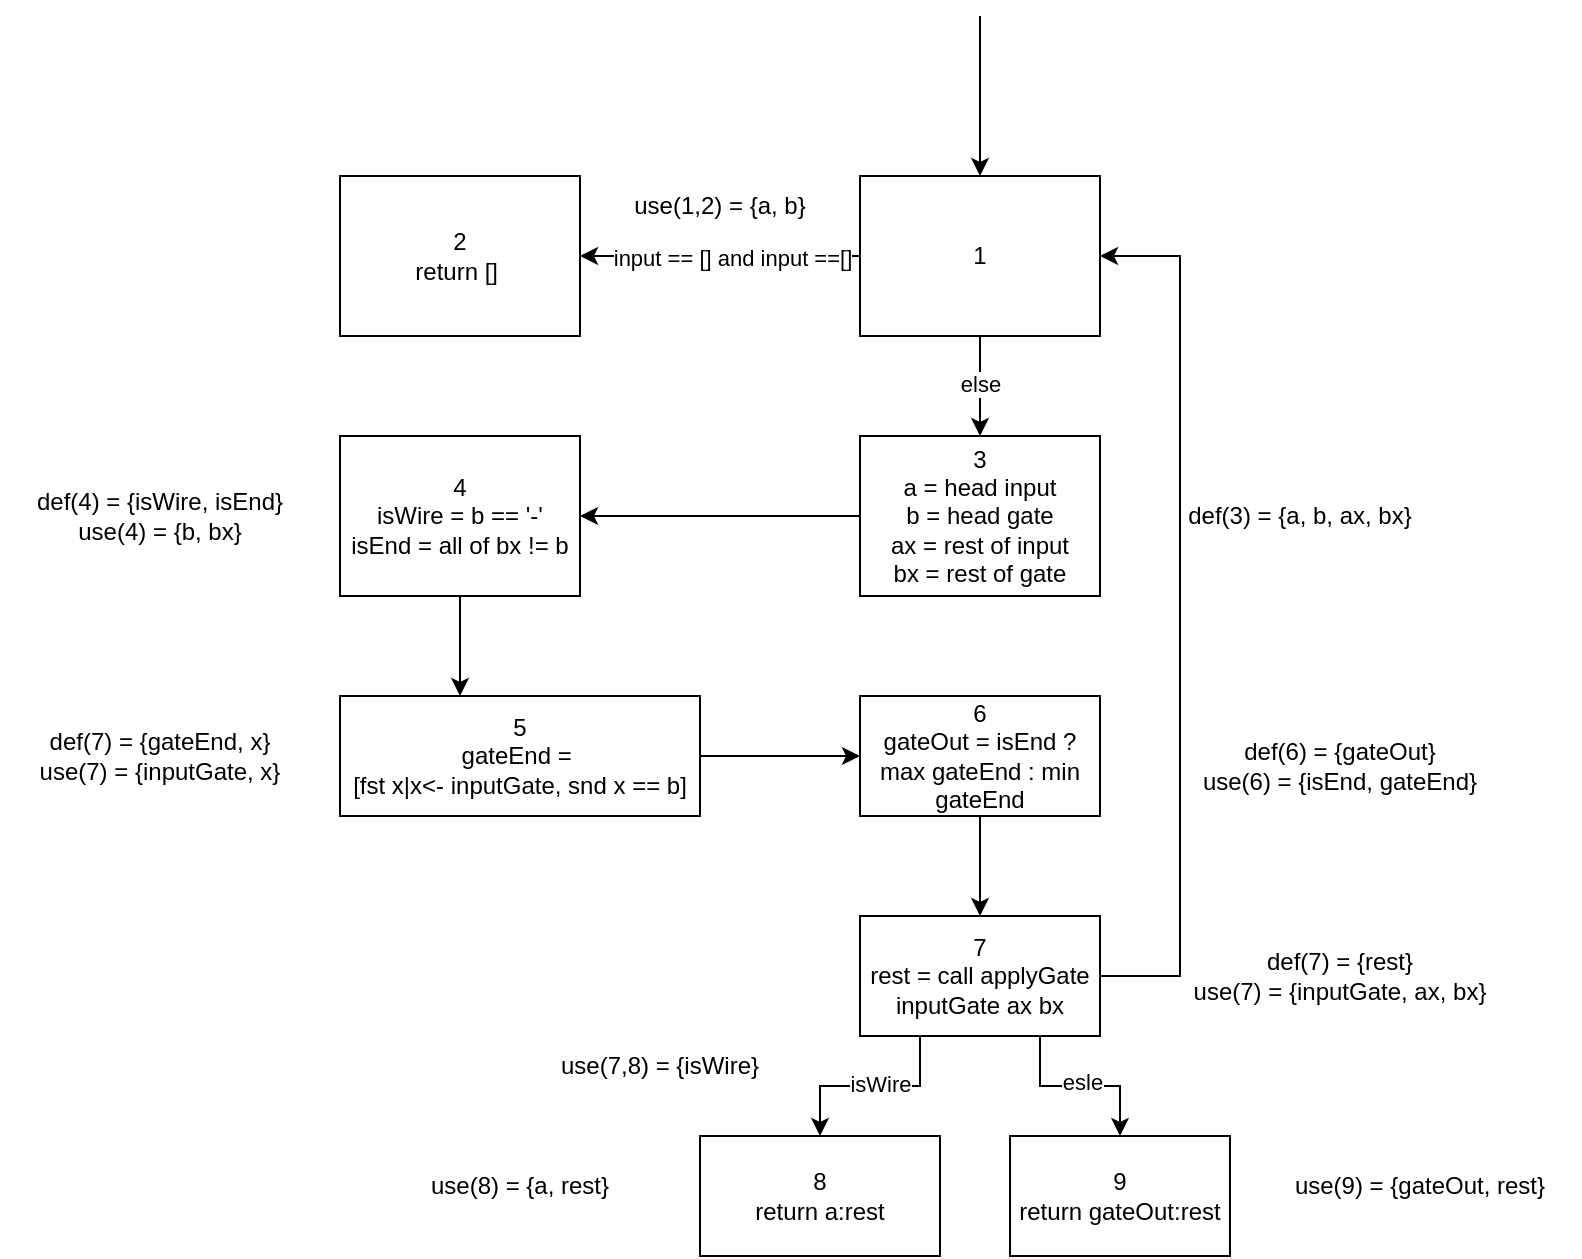 <mxfile version="20.3.0" type="device"><diagram id="KPo9gXc9-1qn5gIxgw6K" name="Page-1"><mxGraphModel dx="1095" dy="629" grid="1" gridSize="10" guides="1" tooltips="1" connect="1" arrows="1" fold="1" page="1" pageScale="1" pageWidth="850" pageHeight="1100" math="0" shadow="0"><root><mxCell id="0"/><mxCell id="1" parent="0"/><mxCell id="oth8Eq2PDNBpcBcFldN1-5" style="edgeStyle=orthogonalEdgeStyle;rounded=0;orthogonalLoop=1;jettySize=auto;html=1;exitX=0;exitY=0.5;exitDx=0;exitDy=0;entryX=1;entryY=0.5;entryDx=0;entryDy=0;" edge="1" parent="1" source="oth8Eq2PDNBpcBcFldN1-2" target="oth8Eq2PDNBpcBcFldN1-4"><mxGeometry relative="1" as="geometry"/></mxCell><mxCell id="oth8Eq2PDNBpcBcFldN1-2" value="3&lt;br&gt;a = head input&lt;br&gt;b = head gate&lt;br&gt;ax = rest of input&lt;br&gt;bx = rest of gate" style="rounded=0;whiteSpace=wrap;html=1;" vertex="1" parent="1"><mxGeometry x="470" y="220" width="120" height="80" as="geometry"/></mxCell><mxCell id="oth8Eq2PDNBpcBcFldN1-3" value="" style="endArrow=classic;html=1;rounded=0;startArrow=none;" edge="1" parent="1" source="oth8Eq2PDNBpcBcFldN1-30" target="oth8Eq2PDNBpcBcFldN1-2"><mxGeometry width="50" height="50" relative="1" as="geometry"><mxPoint x="530" y="120" as="sourcePoint"/><mxPoint x="570" y="360" as="targetPoint"/></mxGeometry></mxCell><mxCell id="oth8Eq2PDNBpcBcFldN1-37" value="else" style="edgeLabel;html=1;align=center;verticalAlign=middle;resizable=0;points=[];" vertex="1" connectable="0" parent="oth8Eq2PDNBpcBcFldN1-3"><mxGeometry x="-0.472" y="-1" relative="1" as="geometry"><mxPoint x="1" y="11" as="offset"/></mxGeometry></mxCell><mxCell id="oth8Eq2PDNBpcBcFldN1-7" style="edgeStyle=orthogonalEdgeStyle;rounded=0;orthogonalLoop=1;jettySize=auto;html=1;exitX=0.5;exitY=1;exitDx=0;exitDy=0;entryX=0.5;entryY=0;entryDx=0;entryDy=0;" edge="1" parent="1" source="oth8Eq2PDNBpcBcFldN1-4"><mxGeometry relative="1" as="geometry"><mxPoint x="270.0" y="350" as="targetPoint"/></mxGeometry></mxCell><mxCell id="oth8Eq2PDNBpcBcFldN1-4" value="4&lt;br&gt;isWire = b == '-'&lt;br&gt;isEnd = all of bx != b" style="rounded=0;whiteSpace=wrap;html=1;" vertex="1" parent="1"><mxGeometry x="210" y="220" width="120" height="80" as="geometry"/></mxCell><mxCell id="oth8Eq2PDNBpcBcFldN1-16" style="edgeStyle=orthogonalEdgeStyle;rounded=0;orthogonalLoop=1;jettySize=auto;html=1;exitX=1;exitY=0.5;exitDx=0;exitDy=0;entryX=0;entryY=0.5;entryDx=0;entryDy=0;" edge="1" parent="1" source="oth8Eq2PDNBpcBcFldN1-13" target="oth8Eq2PDNBpcBcFldN1-15"><mxGeometry relative="1" as="geometry"/></mxCell><mxCell id="oth8Eq2PDNBpcBcFldN1-13" value="5&lt;br&gt;gateEnd =&amp;nbsp;&lt;br&gt;[fst x|x&amp;lt;- inputGate, snd x == b]" style="rounded=0;whiteSpace=wrap;html=1;" vertex="1" parent="1"><mxGeometry x="210" y="350" width="180" height="60" as="geometry"/></mxCell><mxCell id="oth8Eq2PDNBpcBcFldN1-18" style="edgeStyle=orthogonalEdgeStyle;rounded=0;orthogonalLoop=1;jettySize=auto;html=1;exitX=0.5;exitY=1;exitDx=0;exitDy=0;entryX=0.5;entryY=0;entryDx=0;entryDy=0;" edge="1" parent="1" source="oth8Eq2PDNBpcBcFldN1-15" target="oth8Eq2PDNBpcBcFldN1-17"><mxGeometry relative="1" as="geometry"><Array as="points"><mxPoint x="530" y="460"/></Array></mxGeometry></mxCell><mxCell id="oth8Eq2PDNBpcBcFldN1-15" value="6&lt;br&gt;gateOut = isEnd ? max gateEnd : min gateEnd" style="rounded=0;whiteSpace=wrap;html=1;" vertex="1" parent="1"><mxGeometry x="470" y="350" width="120" height="60" as="geometry"/></mxCell><mxCell id="oth8Eq2PDNBpcBcFldN1-19" style="edgeStyle=elbowEdgeStyle;rounded=0;orthogonalLoop=1;jettySize=auto;html=1;exitX=1;exitY=0.5;exitDx=0;exitDy=0;entryX=1;entryY=0.5;entryDx=0;entryDy=0;dashPattern=1;elbow=vertical;" edge="1" parent="1" source="oth8Eq2PDNBpcBcFldN1-17" target="oth8Eq2PDNBpcBcFldN1-30"><mxGeometry relative="1" as="geometry"><mxPoint x="670" y="260" as="targetPoint"/><Array as="points"><mxPoint x="630" y="210"/><mxPoint x="670" y="330"/></Array></mxGeometry></mxCell><mxCell id="oth8Eq2PDNBpcBcFldN1-24" style="edgeStyle=elbowEdgeStyle;rounded=0;orthogonalLoop=1;jettySize=auto;elbow=vertical;html=1;exitX=0.25;exitY=1;exitDx=0;exitDy=0;entryX=0.5;entryY=0;entryDx=0;entryDy=0;" edge="1" parent="1" source="oth8Eq2PDNBpcBcFldN1-17" target="oth8Eq2PDNBpcBcFldN1-23"><mxGeometry relative="1" as="geometry"/></mxCell><mxCell id="oth8Eq2PDNBpcBcFldN1-25" value="isWire" style="edgeLabel;html=1;align=center;verticalAlign=middle;resizable=0;points=[];" vertex="1" connectable="0" parent="oth8Eq2PDNBpcBcFldN1-24"><mxGeometry x="-0.241" y="-1" relative="1" as="geometry"><mxPoint x="-7" as="offset"/></mxGeometry></mxCell><mxCell id="oth8Eq2PDNBpcBcFldN1-27" style="edgeStyle=elbowEdgeStyle;rounded=0;orthogonalLoop=1;jettySize=auto;elbow=vertical;html=1;exitX=0.75;exitY=1;exitDx=0;exitDy=0;entryX=0.5;entryY=0;entryDx=0;entryDy=0;" edge="1" parent="1" source="oth8Eq2PDNBpcBcFldN1-17" target="oth8Eq2PDNBpcBcFldN1-26"><mxGeometry relative="1" as="geometry"/></mxCell><mxCell id="oth8Eq2PDNBpcBcFldN1-29" value="esle" style="edgeLabel;html=1;align=center;verticalAlign=middle;resizable=0;points=[];" vertex="1" connectable="0" parent="oth8Eq2PDNBpcBcFldN1-27"><mxGeometry x="0.268" y="-3" relative="1" as="geometry"><mxPoint x="-11" y="-5" as="offset"/></mxGeometry></mxCell><mxCell id="oth8Eq2PDNBpcBcFldN1-17" value="7&lt;br&gt;rest = call applyGate inputGate ax bx" style="rounded=0;whiteSpace=wrap;html=1;" vertex="1" parent="1"><mxGeometry x="470" y="460" width="120" height="60" as="geometry"/></mxCell><mxCell id="oth8Eq2PDNBpcBcFldN1-23" value="8&lt;br&gt;return a:rest" style="rounded=0;whiteSpace=wrap;html=1;" vertex="1" parent="1"><mxGeometry x="390" y="570" width="120" height="60" as="geometry"/></mxCell><mxCell id="oth8Eq2PDNBpcBcFldN1-26" value="9&lt;br&gt;return gateOut:rest" style="rounded=0;whiteSpace=wrap;html=1;" vertex="1" parent="1"><mxGeometry x="545" y="570" width="110" height="60" as="geometry"/></mxCell><mxCell id="oth8Eq2PDNBpcBcFldN1-34" style="edgeStyle=elbowEdgeStyle;rounded=0;orthogonalLoop=1;jettySize=auto;elbow=vertical;html=1;exitX=0;exitY=0.5;exitDx=0;exitDy=0;entryX=1;entryY=0.5;entryDx=0;entryDy=0;" edge="1" parent="1" source="oth8Eq2PDNBpcBcFldN1-30" target="oth8Eq2PDNBpcBcFldN1-33"><mxGeometry relative="1" as="geometry"><Array as="points"><mxPoint x="360" y="130"/></Array></mxGeometry></mxCell><mxCell id="oth8Eq2PDNBpcBcFldN1-36" value="input == [] and input&amp;nbsp;==[]" style="edgeLabel;html=1;align=center;verticalAlign=middle;resizable=0;points=[];" vertex="1" connectable="0" parent="oth8Eq2PDNBpcBcFldN1-34"><mxGeometry x="0.171" y="1" relative="1" as="geometry"><mxPoint x="18" as="offset"/></mxGeometry></mxCell><mxCell id="oth8Eq2PDNBpcBcFldN1-30" value="1" style="rounded=0;whiteSpace=wrap;html=1;" vertex="1" parent="1"><mxGeometry x="470" y="90" width="120" height="80" as="geometry"/></mxCell><mxCell id="oth8Eq2PDNBpcBcFldN1-32" value="" style="endArrow=classic;html=1;rounded=0;elbow=vertical;entryX=0.5;entryY=0;entryDx=0;entryDy=0;" edge="1" parent="1" target="oth8Eq2PDNBpcBcFldN1-30"><mxGeometry width="50" height="50" relative="1" as="geometry"><mxPoint x="530" y="10" as="sourcePoint"/><mxPoint x="550" y="-20" as="targetPoint"/></mxGeometry></mxCell><mxCell id="oth8Eq2PDNBpcBcFldN1-33" value="2&lt;br&gt;return []&amp;nbsp;" style="rounded=0;whiteSpace=wrap;html=1;" vertex="1" parent="1"><mxGeometry x="210" y="90" width="120" height="80" as="geometry"/></mxCell><mxCell id="oth8Eq2PDNBpcBcFldN1-38" style="edgeStyle=elbowEdgeStyle;rounded=0;orthogonalLoop=1;jettySize=auto;elbow=vertical;html=1;exitX=1;exitY=0.75;exitDx=0;exitDy=0;" edge="1" parent="1" source="oth8Eq2PDNBpcBcFldN1-33" target="oth8Eq2PDNBpcBcFldN1-33"><mxGeometry relative="1" as="geometry"/></mxCell><mxCell id="oth8Eq2PDNBpcBcFldN1-40" value="use(1,2) = {a, b}" style="text;html=1;strokeColor=none;fillColor=none;align=center;verticalAlign=middle;whiteSpace=wrap;rounded=0;" vertex="1" parent="1"><mxGeometry x="350" y="90" width="100" height="30" as="geometry"/></mxCell><mxCell id="oth8Eq2PDNBpcBcFldN1-41" value="def(3) = {a, b, ax, bx}" style="text;html=1;strokeColor=none;fillColor=none;align=center;verticalAlign=middle;whiteSpace=wrap;rounded=0;" vertex="1" parent="1"><mxGeometry x="630" y="245" width="120" height="30" as="geometry"/></mxCell><mxCell id="oth8Eq2PDNBpcBcFldN1-42" value="def(6) = {gateOut}&lt;br&gt;use(6) = {isEnd, gateEnd}" style="text;html=1;strokeColor=none;fillColor=none;align=center;verticalAlign=middle;whiteSpace=wrap;rounded=0;" vertex="1" parent="1"><mxGeometry x="630" y="370" width="160" height="30" as="geometry"/></mxCell><mxCell id="oth8Eq2PDNBpcBcFldN1-43" value="def(7) = {rest}&lt;br&gt;use(7) = {inputGate, ax, bx}" style="text;html=1;strokeColor=none;fillColor=none;align=center;verticalAlign=middle;whiteSpace=wrap;rounded=0;" vertex="1" parent="1"><mxGeometry x="630" y="475" width="160" height="30" as="geometry"/></mxCell><mxCell id="oth8Eq2PDNBpcBcFldN1-44" value="use(9) = {gateOut, rest}" style="text;html=1;strokeColor=none;fillColor=none;align=center;verticalAlign=middle;whiteSpace=wrap;rounded=0;" vertex="1" parent="1"><mxGeometry x="670" y="580" width="160" height="30" as="geometry"/></mxCell><mxCell id="oth8Eq2PDNBpcBcFldN1-45" value="use(8) = {a, rest}" style="text;html=1;strokeColor=none;fillColor=none;align=center;verticalAlign=middle;whiteSpace=wrap;rounded=0;" vertex="1" parent="1"><mxGeometry x="220" y="580" width="160" height="30" as="geometry"/></mxCell><mxCell id="oth8Eq2PDNBpcBcFldN1-46" value="use(7,8) = {isWire}" style="text;html=1;strokeColor=none;fillColor=none;align=center;verticalAlign=middle;whiteSpace=wrap;rounded=0;" vertex="1" parent="1"><mxGeometry x="290" y="520" width="160" height="30" as="geometry"/></mxCell><mxCell id="oth8Eq2PDNBpcBcFldN1-47" value="def(7) = {gateEnd, x}&lt;br&gt;use(7) = {inputGate, x}" style="text;html=1;strokeColor=none;fillColor=none;align=center;verticalAlign=middle;whiteSpace=wrap;rounded=0;" vertex="1" parent="1"><mxGeometry x="40" y="365" width="160" height="30" as="geometry"/></mxCell><mxCell id="oth8Eq2PDNBpcBcFldN1-48" value="def(4) = {isWire, isEnd}&lt;br&gt;use(4) = {b, bx}" style="text;html=1;strokeColor=none;fillColor=none;align=center;verticalAlign=middle;whiteSpace=wrap;rounded=0;" vertex="1" parent="1"><mxGeometry x="40" y="245" width="160" height="30" as="geometry"/></mxCell></root></mxGraphModel></diagram></mxfile>